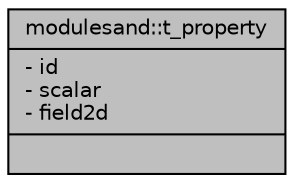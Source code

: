 digraph "modulesand::t_property"
{
 // LATEX_PDF_SIZE
  edge [fontname="Helvetica",fontsize="10",labelfontname="Helvetica",labelfontsize="10"];
  node [fontname="Helvetica",fontsize="10",shape=record];
  Node1 [label="{modulesand::t_property\n|- id\l- scalar\l- field2d\l|}",height=0.2,width=0.4,color="black", fillcolor="grey75", style="filled", fontcolor="black",tooltip=" "];
}
